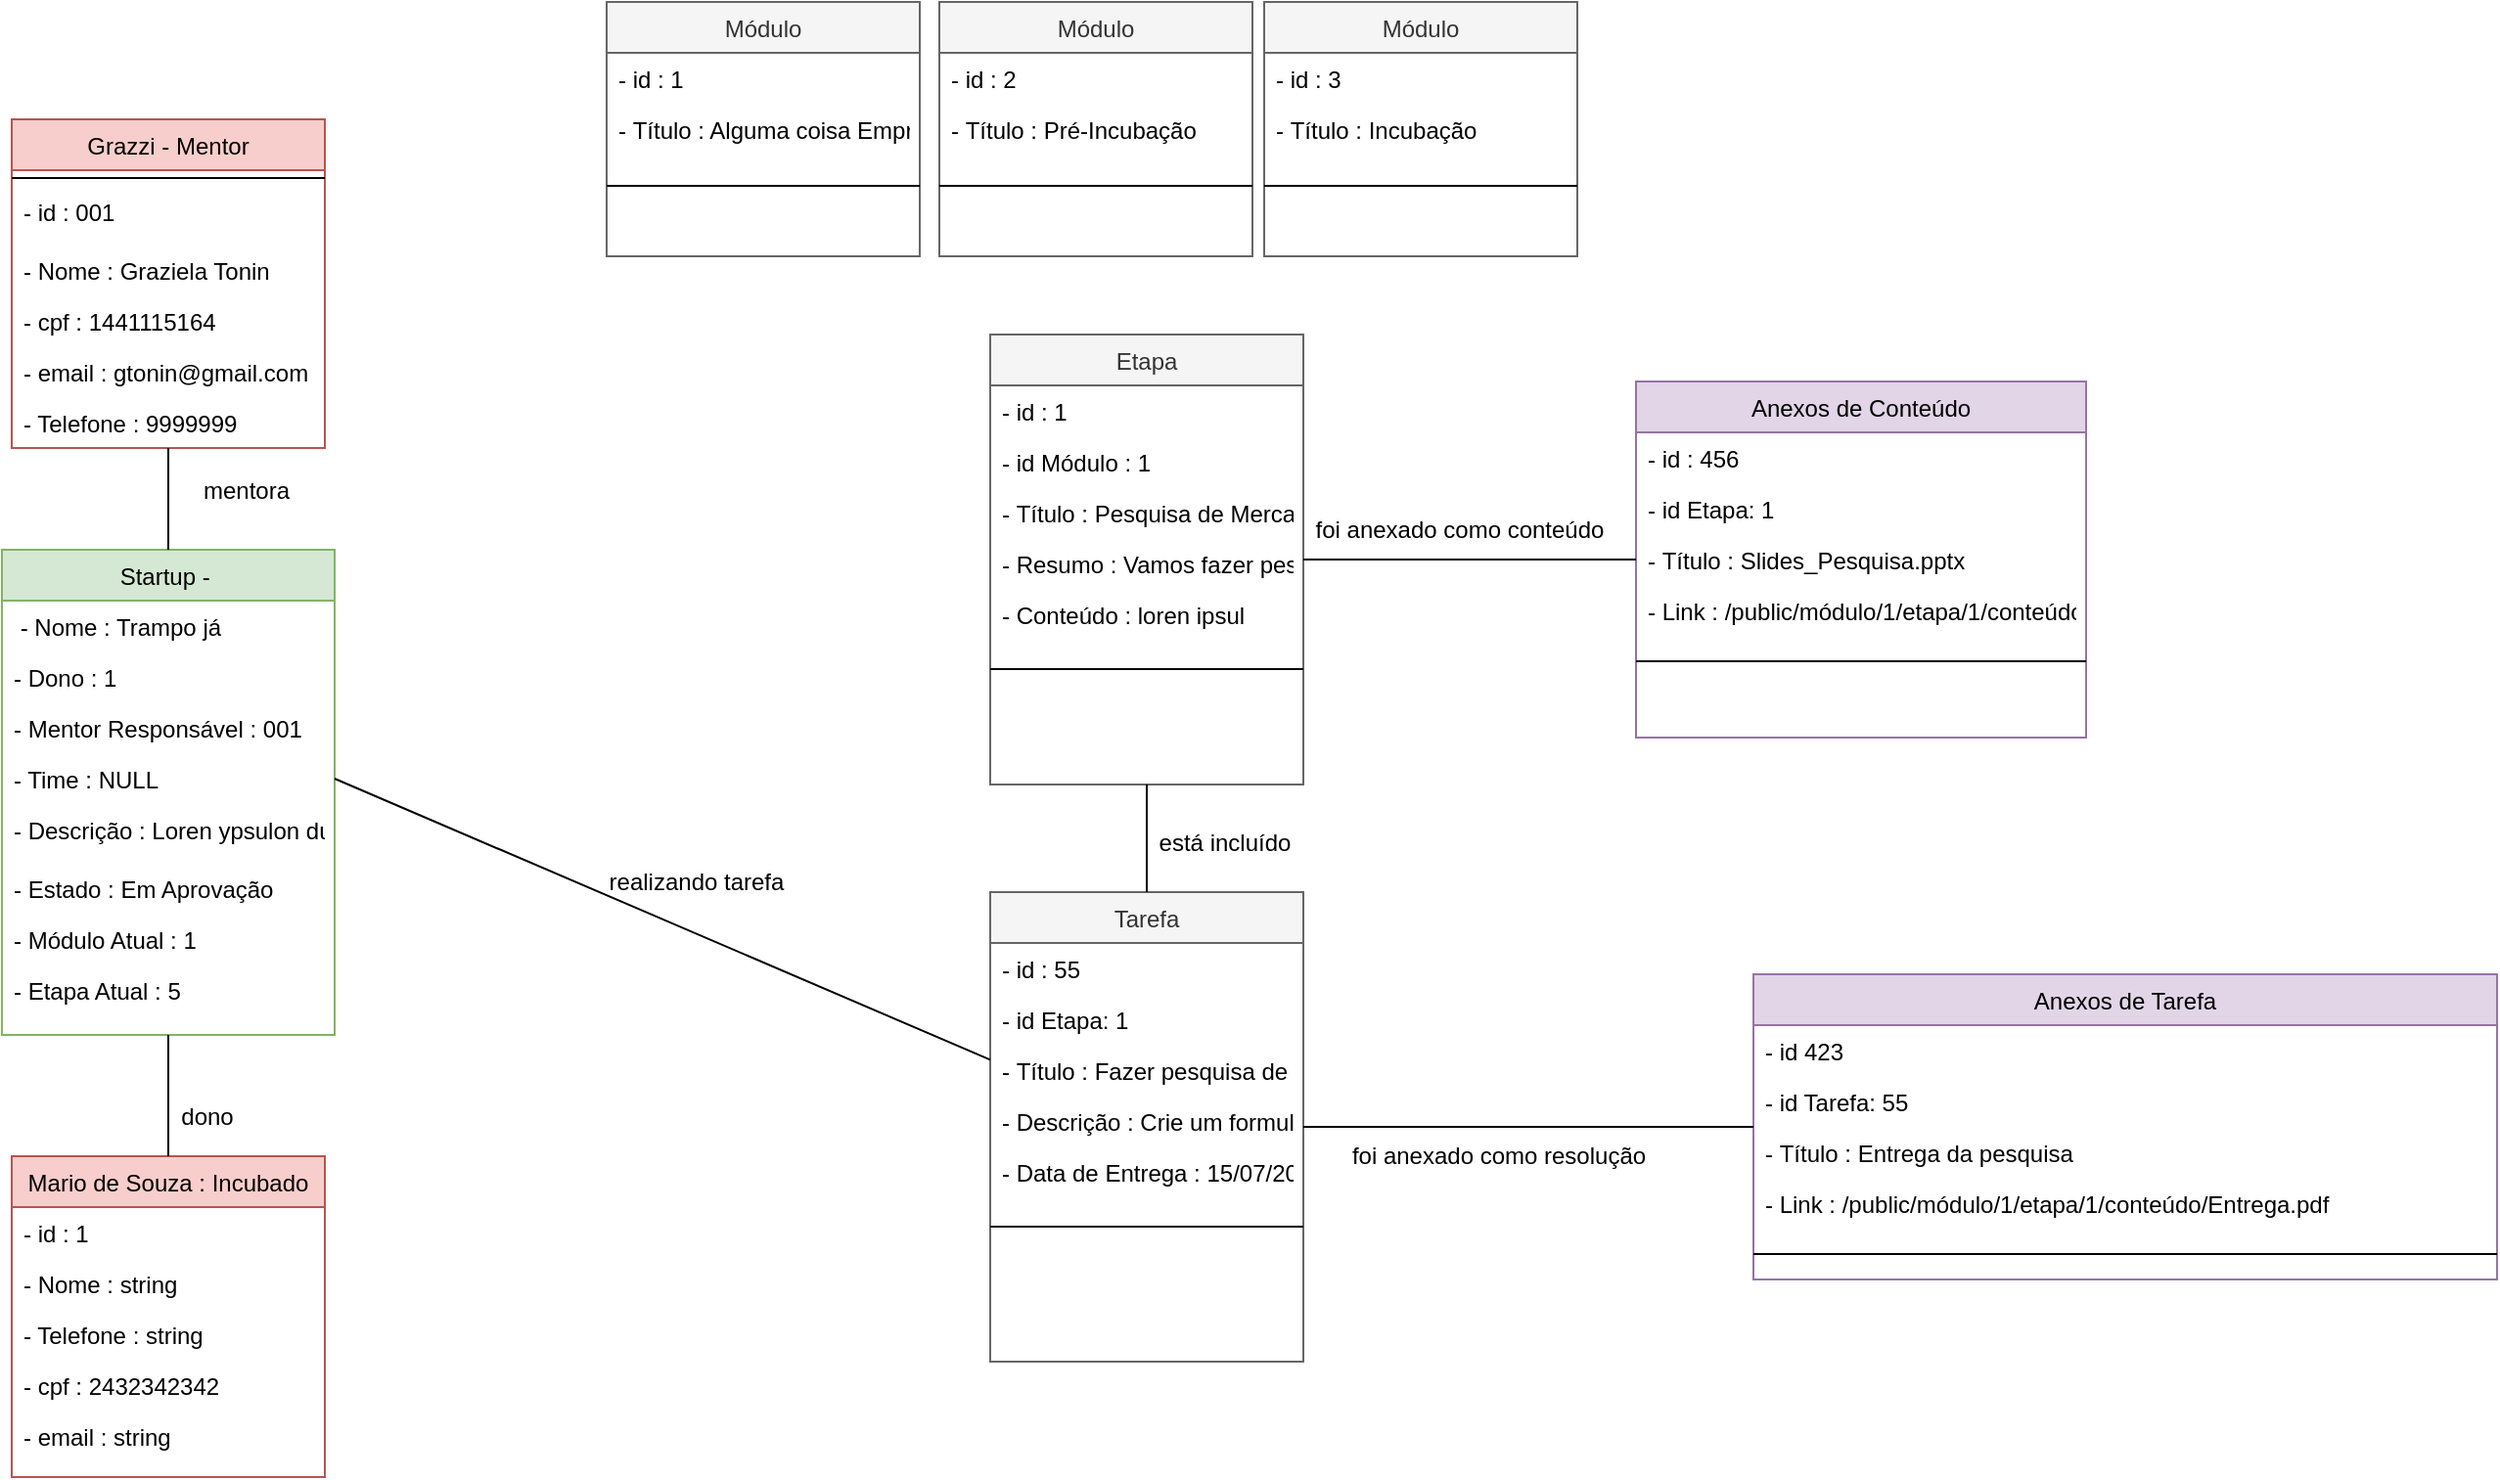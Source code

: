 <mxfile version="14.8.6" type="google"><diagram id="C5RBs43oDa-KdzZeNtuy" name="Page-1"><mxGraphModel dx="1188" dy="742" grid="1" gridSize="10" guides="1" tooltips="1" connect="1" arrows="1" fold="1" page="1" pageScale="1" pageWidth="827" pageHeight="1169" math="0" shadow="0"><root><mxCell id="WIyWlLk6GJQsqaUBKTNV-0"/><mxCell id="WIyWlLk6GJQsqaUBKTNV-1" parent="WIyWlLk6GJQsqaUBKTNV-0"/><mxCell id="idEH0w3FQwQCbUryUec5-15" value="Mario de Souza : Incubado" style="swimlane;fontStyle=0;align=center;verticalAlign=top;childLayout=stackLayout;horizontal=1;startSize=26;horizontalStack=0;resizeParent=1;resizeLast=0;collapsible=1;marginBottom=0;rounded=0;shadow=0;strokeWidth=1;fillColor=#f8cecc;strokeColor=#b85450;" vertex="1" parent="WIyWlLk6GJQsqaUBKTNV-1"><mxGeometry x="110" y="630" width="160" height="164" as="geometry"><mxRectangle x="130" y="380" width="160" height="26" as="alternateBounds"/></mxGeometry></mxCell><mxCell id="idEH0w3FQwQCbUryUec5-97" value="- id : 1" style="text;align=left;verticalAlign=top;spacingLeft=4;spacingRight=4;overflow=hidden;rotatable=0;points=[[0,0.5],[1,0.5]];portConstraint=eastwest;rounded=0;shadow=0;html=0;" vertex="1" parent="idEH0w3FQwQCbUryUec5-15"><mxGeometry y="26" width="160" height="26" as="geometry"/></mxCell><mxCell id="idEH0w3FQwQCbUryUec5-98" value="- Nome : string&#10;" style="text;align=left;verticalAlign=top;spacingLeft=4;spacingRight=4;overflow=hidden;rotatable=0;points=[[0,0.5],[1,0.5]];portConstraint=eastwest;" vertex="1" parent="idEH0w3FQwQCbUryUec5-15"><mxGeometry y="52" width="160" height="26" as="geometry"/></mxCell><mxCell id="idEH0w3FQwQCbUryUec5-99" value="- Telefone : string" style="text;align=left;verticalAlign=top;spacingLeft=4;spacingRight=4;overflow=hidden;rotatable=0;points=[[0,0.5],[1,0.5]];portConstraint=eastwest;rounded=0;shadow=0;html=0;" vertex="1" parent="idEH0w3FQwQCbUryUec5-15"><mxGeometry y="78" width="160" height="26" as="geometry"/></mxCell><mxCell id="idEH0w3FQwQCbUryUec5-101" value="- cpf : 2432342342" style="text;align=left;verticalAlign=top;spacingLeft=4;spacingRight=4;overflow=hidden;rotatable=0;points=[[0,0.5],[1,0.5]];portConstraint=eastwest;rounded=0;shadow=0;html=0;" vertex="1" parent="idEH0w3FQwQCbUryUec5-15"><mxGeometry y="104" width="160" height="26" as="geometry"/></mxCell><mxCell id="idEH0w3FQwQCbUryUec5-100" value="- email : string" style="text;align=left;verticalAlign=top;spacingLeft=4;spacingRight=4;overflow=hidden;rotatable=0;points=[[0,0.5],[1,0.5]];portConstraint=eastwest;rounded=0;shadow=0;html=0;" vertex="1" parent="idEH0w3FQwQCbUryUec5-15"><mxGeometry y="130" width="160" height="26" as="geometry"/></mxCell><mxCell id="idEH0w3FQwQCbUryUec5-24" value="Grazzi - Mentor" style="swimlane;fontStyle=0;align=center;verticalAlign=top;childLayout=stackLayout;horizontal=1;startSize=26;horizontalStack=0;resizeParent=1;resizeLast=0;collapsible=1;marginBottom=0;rounded=0;shadow=0;strokeWidth=1;fillColor=#f8cecc;strokeColor=#b85450;" vertex="1" parent="WIyWlLk6GJQsqaUBKTNV-1"><mxGeometry x="110" y="100" width="160" height="168" as="geometry"><mxRectangle x="340" y="380" width="170" height="26" as="alternateBounds"/></mxGeometry></mxCell><mxCell id="idEH0w3FQwQCbUryUec5-25" value="" style="line;html=1;strokeWidth=1;align=left;verticalAlign=middle;spacingTop=-1;spacingLeft=3;spacingRight=3;rotatable=0;labelPosition=right;points=[];portConstraint=eastwest;" vertex="1" parent="idEH0w3FQwQCbUryUec5-24"><mxGeometry y="26" width="160" height="8" as="geometry"/></mxCell><mxCell id="idEH0w3FQwQCbUryUec5-87" value="- id : 001" style="text;align=left;verticalAlign=top;spacingLeft=4;spacingRight=4;overflow=hidden;rotatable=0;points=[[0,0.5],[1,0.5]];portConstraint=eastwest;rounded=0;shadow=0;html=0;" vertex="1" parent="idEH0w3FQwQCbUryUec5-24"><mxGeometry y="34" width="160" height="30" as="geometry"/></mxCell><mxCell id="idEH0w3FQwQCbUryUec5-88" value="- Nome : Graziela Tonin&#10;" style="text;align=left;verticalAlign=top;spacingLeft=4;spacingRight=4;overflow=hidden;rotatable=0;points=[[0,0.5],[1,0.5]];portConstraint=eastwest;" vertex="1" parent="idEH0w3FQwQCbUryUec5-24"><mxGeometry y="64" width="160" height="26" as="geometry"/></mxCell><mxCell id="idEH0w3FQwQCbUryUec5-91" value="- cpf : 1441115164" style="text;align=left;verticalAlign=top;spacingLeft=4;spacingRight=4;overflow=hidden;rotatable=0;points=[[0,0.5],[1,0.5]];portConstraint=eastwest;rounded=0;shadow=0;html=0;" vertex="1" parent="idEH0w3FQwQCbUryUec5-24"><mxGeometry y="90" width="160" height="26" as="geometry"/></mxCell><mxCell id="idEH0w3FQwQCbUryUec5-90" value="- email : gtonin@gmail.com" style="text;align=left;verticalAlign=top;spacingLeft=4;spacingRight=4;overflow=hidden;rotatable=0;points=[[0,0.5],[1,0.5]];portConstraint=eastwest;rounded=0;shadow=0;html=0;" vertex="1" parent="idEH0w3FQwQCbUryUec5-24"><mxGeometry y="116" width="160" height="26" as="geometry"/></mxCell><mxCell id="idEH0w3FQwQCbUryUec5-89" value="- Telefone : 9999999" style="text;align=left;verticalAlign=top;spacingLeft=4;spacingRight=4;overflow=hidden;rotatable=0;points=[[0,0.5],[1,0.5]];portConstraint=eastwest;rounded=0;shadow=0;html=0;" vertex="1" parent="idEH0w3FQwQCbUryUec5-24"><mxGeometry y="142" width="160" height="26" as="geometry"/></mxCell><mxCell id="idEH0w3FQwQCbUryUec5-28" value="Startup - " style="swimlane;fontStyle=0;align=center;verticalAlign=top;childLayout=stackLayout;horizontal=1;startSize=26;horizontalStack=0;resizeParent=1;resizeLast=0;collapsible=1;marginBottom=0;rounded=0;shadow=0;strokeWidth=1;fillColor=#d5e8d4;strokeColor=#82b366;" vertex="1" parent="WIyWlLk6GJQsqaUBKTNV-1"><mxGeometry x="105" y="320" width="170" height="248" as="geometry"><mxRectangle x="550" y="140" width="160" height="26" as="alternateBounds"/></mxGeometry></mxCell><mxCell id="idEH0w3FQwQCbUryUec5-29" value=" - Nome : Trampo já" style="text;align=left;verticalAlign=top;spacingLeft=4;spacingRight=4;overflow=hidden;rotatable=0;points=[[0,0.5],[1,0.5]];portConstraint=eastwest;" vertex="1" parent="idEH0w3FQwQCbUryUec5-28"><mxGeometry y="26" width="170" height="26" as="geometry"/></mxCell><mxCell id="idEH0w3FQwQCbUryUec5-30" value="- Dono : 1" style="text;align=left;verticalAlign=top;spacingLeft=4;spacingRight=4;overflow=hidden;rotatable=0;points=[[0,0.5],[1,0.5]];portConstraint=eastwest;" vertex="1" parent="idEH0w3FQwQCbUryUec5-28"><mxGeometry y="52" width="170" height="26" as="geometry"/></mxCell><mxCell id="idEH0w3FQwQCbUryUec5-31" value="- Mentor Responsável : 001" style="text;align=left;verticalAlign=top;spacingLeft=4;spacingRight=4;overflow=hidden;rotatable=0;points=[[0,0.5],[1,0.5]];portConstraint=eastwest;" vertex="1" parent="idEH0w3FQwQCbUryUec5-28"><mxGeometry y="78" width="170" height="26" as="geometry"/></mxCell><mxCell id="idEH0w3FQwQCbUryUec5-32" value="- Time : NULL" style="text;align=left;verticalAlign=top;spacingLeft=4;spacingRight=4;overflow=hidden;rotatable=0;points=[[0,0.5],[1,0.5]];portConstraint=eastwest;" vertex="1" parent="idEH0w3FQwQCbUryUec5-28"><mxGeometry y="104" width="170" height="26" as="geometry"/></mxCell><mxCell id="idEH0w3FQwQCbUryUec5-33" value="- Descrição : Loren ypsulon dumores nack" style="text;align=left;verticalAlign=top;spacingLeft=4;spacingRight=4;overflow=hidden;rotatable=0;points=[[0,0.5],[1,0.5]];portConstraint=eastwest;rounded=0;shadow=0;html=0;" vertex="1" parent="idEH0w3FQwQCbUryUec5-28"><mxGeometry y="130" width="170" height="30" as="geometry"/></mxCell><mxCell id="idEH0w3FQwQCbUryUec5-34" value="- Estado : Em Aprovação" style="text;align=left;verticalAlign=top;spacingLeft=4;spacingRight=4;overflow=hidden;rotatable=0;points=[[0,0.5],[1,0.5]];portConstraint=eastwest;rounded=0;shadow=0;html=0;" vertex="1" parent="idEH0w3FQwQCbUryUec5-28"><mxGeometry y="160" width="170" height="26" as="geometry"/></mxCell><mxCell id="idEH0w3FQwQCbUryUec5-35" value="- Módulo Atual : 1" style="text;align=left;verticalAlign=top;spacingLeft=4;spacingRight=4;overflow=hidden;rotatable=0;points=[[0,0.5],[1,0.5]];portConstraint=eastwest;rounded=0;shadow=0;html=0;" vertex="1" parent="idEH0w3FQwQCbUryUec5-28"><mxGeometry y="186" width="170" height="26" as="geometry"/></mxCell><mxCell id="idEH0w3FQwQCbUryUec5-36" value="- Etapa Atual : 5" style="text;align=left;verticalAlign=top;spacingLeft=4;spacingRight=4;overflow=hidden;rotatable=0;points=[[0,0.5],[1,0.5]];portConstraint=eastwest;rounded=0;shadow=0;html=0;" vertex="1" parent="idEH0w3FQwQCbUryUec5-28"><mxGeometry y="212" width="170" height="26" as="geometry"/></mxCell><mxCell id="idEH0w3FQwQCbUryUec5-38" value="Módulo&#10;" style="swimlane;fontStyle=0;align=center;verticalAlign=top;childLayout=stackLayout;horizontal=1;startSize=26;horizontalStack=0;resizeParent=1;resizeLast=0;collapsible=1;marginBottom=0;rounded=0;shadow=0;strokeWidth=1;fillColor=#f5f5f5;strokeColor=#666666;fontColor=#333333;" vertex="1" parent="WIyWlLk6GJQsqaUBKTNV-1"><mxGeometry x="414" y="40" width="160" height="130" as="geometry"><mxRectangle x="130" y="380" width="160" height="26" as="alternateBounds"/></mxGeometry></mxCell><mxCell id="idEH0w3FQwQCbUryUec5-39" value="- id : 1" style="text;align=left;verticalAlign=top;spacingLeft=4;spacingRight=4;overflow=hidden;rotatable=0;points=[[0,0.5],[1,0.5]];portConstraint=eastwest;rounded=0;shadow=0;html=0;" vertex="1" parent="idEH0w3FQwQCbUryUec5-38"><mxGeometry y="26" width="160" height="26" as="geometry"/></mxCell><mxCell id="idEH0w3FQwQCbUryUec5-40" value="- Título : Alguma coisa Empresarial&#10;" style="text;align=left;verticalAlign=top;spacingLeft=4;spacingRight=4;overflow=hidden;rotatable=0;points=[[0,0.5],[1,0.5]];portConstraint=eastwest;" vertex="1" parent="idEH0w3FQwQCbUryUec5-38"><mxGeometry y="52" width="160" height="26" as="geometry"/></mxCell><mxCell id="idEH0w3FQwQCbUryUec5-41" value="" style="line;html=1;strokeWidth=1;align=left;verticalAlign=middle;spacingTop=-1;spacingLeft=3;spacingRight=3;rotatable=0;labelPosition=right;points=[];portConstraint=eastwest;" vertex="1" parent="idEH0w3FQwQCbUryUec5-38"><mxGeometry y="78" width="160" height="32" as="geometry"/></mxCell><mxCell id="idEH0w3FQwQCbUryUec5-44" value="Tarefa&#10;" style="swimlane;fontStyle=0;align=center;verticalAlign=top;childLayout=stackLayout;horizontal=1;startSize=26;horizontalStack=0;resizeParent=1;resizeLast=0;collapsible=1;marginBottom=0;rounded=0;shadow=0;strokeWidth=1;fillColor=#f5f5f5;strokeColor=#666666;fontColor=#333333;" vertex="1" parent="WIyWlLk6GJQsqaUBKTNV-1"><mxGeometry x="610" y="495" width="160" height="240" as="geometry"><mxRectangle x="610" y="600" width="160" height="26" as="alternateBounds"/></mxGeometry></mxCell><mxCell id="idEH0w3FQwQCbUryUec5-45" value="- id : 55" style="text;align=left;verticalAlign=top;spacingLeft=4;spacingRight=4;overflow=hidden;rotatable=0;points=[[0,0.5],[1,0.5]];portConstraint=eastwest;rounded=0;shadow=0;html=0;" vertex="1" parent="idEH0w3FQwQCbUryUec5-44"><mxGeometry y="26" width="160" height="26" as="geometry"/></mxCell><mxCell id="idEH0w3FQwQCbUryUec5-46" value="- id Etapa: 1" style="text;align=left;verticalAlign=top;spacingLeft=4;spacingRight=4;overflow=hidden;rotatable=0;points=[[0,0.5],[1,0.5]];portConstraint=eastwest;rounded=0;shadow=0;html=0;" vertex="1" parent="idEH0w3FQwQCbUryUec5-44"><mxGeometry y="52" width="160" height="26" as="geometry"/></mxCell><mxCell id="idEH0w3FQwQCbUryUec5-47" value="- Título : Fazer pesquisa de mercado" style="text;align=left;verticalAlign=top;spacingLeft=4;spacingRight=4;overflow=hidden;rotatable=0;points=[[0,0.5],[1,0.5]];portConstraint=eastwest;" vertex="1" parent="idEH0w3FQwQCbUryUec5-44"><mxGeometry y="78" width="160" height="26" as="geometry"/></mxCell><mxCell id="idEH0w3FQwQCbUryUec5-48" value="- Descrição : Crie um formulário e distribua para receber informação para sua pesquisa" style="text;align=left;verticalAlign=top;spacingLeft=4;spacingRight=4;overflow=hidden;rotatable=0;points=[[0,0.5],[1,0.5]];portConstraint=eastwest;" vertex="1" parent="idEH0w3FQwQCbUryUec5-44"><mxGeometry y="104" width="160" height="26" as="geometry"/></mxCell><mxCell id="idEH0w3FQwQCbUryUec5-49" value="- Data de Entrega : 15/07/2021 16:00" style="text;align=left;verticalAlign=top;spacingLeft=4;spacingRight=4;overflow=hidden;rotatable=0;points=[[0,0.5],[1,0.5]];portConstraint=eastwest;" vertex="1" parent="idEH0w3FQwQCbUryUec5-44"><mxGeometry y="130" width="160" height="26" as="geometry"/></mxCell><mxCell id="idEH0w3FQwQCbUryUec5-51" value="" style="line;html=1;strokeWidth=1;align=left;verticalAlign=middle;spacingTop=-1;spacingLeft=3;spacingRight=3;rotatable=0;labelPosition=right;points=[];portConstraint=eastwest;" vertex="1" parent="idEH0w3FQwQCbUryUec5-44"><mxGeometry y="156" width="160" height="30" as="geometry"/></mxCell><mxCell id="idEH0w3FQwQCbUryUec5-55" value="Etapa&#10;" style="swimlane;fontStyle=0;align=center;verticalAlign=top;childLayout=stackLayout;horizontal=1;startSize=26;horizontalStack=0;resizeParent=1;resizeLast=0;collapsible=1;marginBottom=0;rounded=0;shadow=0;strokeWidth=1;fillColor=#f5f5f5;strokeColor=#666666;fontColor=#333333;" vertex="1" parent="WIyWlLk6GJQsqaUBKTNV-1"><mxGeometry x="610" y="210" width="160" height="230" as="geometry"><mxRectangle x="130" y="380" width="160" height="26" as="alternateBounds"/></mxGeometry></mxCell><mxCell id="idEH0w3FQwQCbUryUec5-56" value="- id : 1" style="text;align=left;verticalAlign=top;spacingLeft=4;spacingRight=4;overflow=hidden;rotatable=0;points=[[0,0.5],[1,0.5]];portConstraint=eastwest;rounded=0;shadow=0;html=0;" vertex="1" parent="idEH0w3FQwQCbUryUec5-55"><mxGeometry y="26" width="160" height="26" as="geometry"/></mxCell><mxCell id="idEH0w3FQwQCbUryUec5-57" value="- id Módulo : 1" style="text;align=left;verticalAlign=top;spacingLeft=4;spacingRight=4;overflow=hidden;rotatable=0;points=[[0,0.5],[1,0.5]];portConstraint=eastwest;rounded=0;shadow=0;html=0;" vertex="1" parent="idEH0w3FQwQCbUryUec5-55"><mxGeometry y="52" width="160" height="26" as="geometry"/></mxCell><mxCell id="idEH0w3FQwQCbUryUec5-58" value="- Título : Pesquisa de Mercado" style="text;align=left;verticalAlign=top;spacingLeft=4;spacingRight=4;overflow=hidden;rotatable=0;points=[[0,0.5],[1,0.5]];portConstraint=eastwest;" vertex="1" parent="idEH0w3FQwQCbUryUec5-55"><mxGeometry y="78" width="160" height="26" as="geometry"/></mxCell><mxCell id="idEH0w3FQwQCbUryUec5-59" value="- Resumo : Vamos fazer pesquisa sobre o mercado no mercado" style="text;align=left;verticalAlign=top;spacingLeft=4;spacingRight=4;overflow=hidden;rotatable=0;points=[[0,0.5],[1,0.5]];portConstraint=eastwest;" vertex="1" parent="idEH0w3FQwQCbUryUec5-55"><mxGeometry y="104" width="160" height="26" as="geometry"/></mxCell><mxCell id="idEH0w3FQwQCbUryUec5-60" value="- Conteúdo : loren ipsul" style="text;align=left;verticalAlign=top;spacingLeft=4;spacingRight=4;overflow=hidden;rotatable=0;points=[[0,0.5],[1,0.5]];portConstraint=eastwest;" vertex="1" parent="idEH0w3FQwQCbUryUec5-55"><mxGeometry y="130" width="160" height="26" as="geometry"/></mxCell><mxCell id="idEH0w3FQwQCbUryUec5-62" value="" style="line;html=1;strokeWidth=1;align=left;verticalAlign=middle;spacingTop=-1;spacingLeft=3;spacingRight=3;rotatable=0;labelPosition=right;points=[];portConstraint=eastwest;" vertex="1" parent="idEH0w3FQwQCbUryUec5-55"><mxGeometry y="156" width="160" height="30" as="geometry"/></mxCell><mxCell id="idEH0w3FQwQCbUryUec5-71" value="Anexos de Tarefa" style="swimlane;fontStyle=0;align=center;verticalAlign=top;childLayout=stackLayout;horizontal=1;startSize=26;horizontalStack=0;resizeParent=1;resizeLast=0;collapsible=1;marginBottom=0;rounded=0;shadow=0;strokeWidth=1;fillColor=#e1d5e7;strokeColor=#9673a6;" vertex="1" parent="WIyWlLk6GJQsqaUBKTNV-1"><mxGeometry x="1000" y="537" width="380" height="156" as="geometry"><mxRectangle x="130" y="380" width="160" height="26" as="alternateBounds"/></mxGeometry></mxCell><mxCell id="idEH0w3FQwQCbUryUec5-118" value="- id 423" style="text;align=left;verticalAlign=top;spacingLeft=4;spacingRight=4;overflow=hidden;rotatable=0;points=[[0,0.5],[1,0.5]];portConstraint=eastwest;" vertex="1" parent="idEH0w3FQwQCbUryUec5-71"><mxGeometry y="26" width="380" height="26" as="geometry"/></mxCell><mxCell id="AE3mIe5BvVjLfyyiNC94-16" value="- id Tarefa: 55" style="text;align=left;verticalAlign=top;spacingLeft=4;spacingRight=4;overflow=hidden;rotatable=0;points=[[0,0.5],[1,0.5]];portConstraint=eastwest;" vertex="1" parent="idEH0w3FQwQCbUryUec5-71"><mxGeometry y="52" width="380" height="26" as="geometry"/></mxCell><mxCell id="idEH0w3FQwQCbUryUec5-116" value="- Título : Entrega da pesquisa" style="text;align=left;verticalAlign=top;spacingLeft=4;spacingRight=4;overflow=hidden;rotatable=0;points=[[0,0.5],[1,0.5]];portConstraint=eastwest;" vertex="1" parent="idEH0w3FQwQCbUryUec5-71"><mxGeometry y="78" width="380" height="26" as="geometry"/></mxCell><mxCell id="idEH0w3FQwQCbUryUec5-122" value="- Link : /public/módulo/1/etapa/1/conteúdo/Entrega.pdf" style="text;align=left;verticalAlign=top;spacingLeft=4;spacingRight=4;overflow=hidden;rotatable=0;points=[[0,0.5],[1,0.5]];portConstraint=eastwest;" vertex="1" parent="idEH0w3FQwQCbUryUec5-71"><mxGeometry y="104" width="380" height="26" as="geometry"/></mxCell><mxCell id="idEH0w3FQwQCbUryUec5-72" value="" style="line;html=1;strokeWidth=1;align=left;verticalAlign=middle;spacingTop=-1;spacingLeft=3;spacingRight=3;rotatable=0;labelPosition=right;points=[];portConstraint=eastwest;" vertex="1" parent="idEH0w3FQwQCbUryUec5-71"><mxGeometry y="130" width="380" height="26" as="geometry"/></mxCell><mxCell id="AE3mIe5BvVjLfyyiNC94-0" value="Módulo&#10;" style="swimlane;fontStyle=0;align=center;verticalAlign=top;childLayout=stackLayout;horizontal=1;startSize=26;horizontalStack=0;resizeParent=1;resizeLast=0;collapsible=1;marginBottom=0;rounded=0;shadow=0;strokeWidth=1;fillColor=#f5f5f5;strokeColor=#666666;fontColor=#333333;" vertex="1" parent="WIyWlLk6GJQsqaUBKTNV-1"><mxGeometry x="584" y="40" width="160" height="130" as="geometry"><mxRectangle x="130" y="380" width="160" height="26" as="alternateBounds"/></mxGeometry></mxCell><mxCell id="AE3mIe5BvVjLfyyiNC94-1" value="- id : 2" style="text;align=left;verticalAlign=top;spacingLeft=4;spacingRight=4;overflow=hidden;rotatable=0;points=[[0,0.5],[1,0.5]];portConstraint=eastwest;rounded=0;shadow=0;html=0;" vertex="1" parent="AE3mIe5BvVjLfyyiNC94-0"><mxGeometry y="26" width="160" height="26" as="geometry"/></mxCell><mxCell id="AE3mIe5BvVjLfyyiNC94-2" value="- Título : Pré-Incubação" style="text;align=left;verticalAlign=top;spacingLeft=4;spacingRight=4;overflow=hidden;rotatable=0;points=[[0,0.5],[1,0.5]];portConstraint=eastwest;" vertex="1" parent="AE3mIe5BvVjLfyyiNC94-0"><mxGeometry y="52" width="160" height="26" as="geometry"/></mxCell><mxCell id="AE3mIe5BvVjLfyyiNC94-3" value="" style="line;html=1;strokeWidth=1;align=left;verticalAlign=middle;spacingTop=-1;spacingLeft=3;spacingRight=3;rotatable=0;labelPosition=right;points=[];portConstraint=eastwest;" vertex="1" parent="AE3mIe5BvVjLfyyiNC94-0"><mxGeometry y="78" width="160" height="32" as="geometry"/></mxCell><mxCell id="AE3mIe5BvVjLfyyiNC94-4" value="Módulo&#10;" style="swimlane;fontStyle=0;align=center;verticalAlign=top;childLayout=stackLayout;horizontal=1;startSize=26;horizontalStack=0;resizeParent=1;resizeLast=0;collapsible=1;marginBottom=0;rounded=0;shadow=0;strokeWidth=1;fillColor=#f5f5f5;strokeColor=#666666;fontColor=#333333;" vertex="1" parent="WIyWlLk6GJQsqaUBKTNV-1"><mxGeometry x="750" y="40" width="160" height="130" as="geometry"><mxRectangle x="130" y="380" width="160" height="26" as="alternateBounds"/></mxGeometry></mxCell><mxCell id="AE3mIe5BvVjLfyyiNC94-5" value="- id : 3" style="text;align=left;verticalAlign=top;spacingLeft=4;spacingRight=4;overflow=hidden;rotatable=0;points=[[0,0.5],[1,0.5]];portConstraint=eastwest;rounded=0;shadow=0;html=0;" vertex="1" parent="AE3mIe5BvVjLfyyiNC94-4"><mxGeometry y="26" width="160" height="26" as="geometry"/></mxCell><mxCell id="AE3mIe5BvVjLfyyiNC94-6" value="- Título : Incubação" style="text;align=left;verticalAlign=top;spacingLeft=4;spacingRight=4;overflow=hidden;rotatable=0;points=[[0,0.5],[1,0.5]];portConstraint=eastwest;" vertex="1" parent="AE3mIe5BvVjLfyyiNC94-4"><mxGeometry y="52" width="160" height="26" as="geometry"/></mxCell><mxCell id="AE3mIe5BvVjLfyyiNC94-7" value="" style="line;html=1;strokeWidth=1;align=left;verticalAlign=middle;spacingTop=-1;spacingLeft=3;spacingRight=3;rotatable=0;labelPosition=right;points=[];portConstraint=eastwest;" vertex="1" parent="AE3mIe5BvVjLfyyiNC94-4"><mxGeometry y="78" width="160" height="32" as="geometry"/></mxCell><mxCell id="idEH0w3FQwQCbUryUec5-102" value="" style="endArrow=none;html=1;exitX=0.5;exitY=1;exitDx=0;exitDy=0;entryX=0.5;entryY=0;entryDx=0;entryDy=0;" edge="1" parent="WIyWlLk6GJQsqaUBKTNV-1" source="idEH0w3FQwQCbUryUec5-55" target="idEH0w3FQwQCbUryUec5-44"><mxGeometry width="50" height="50" relative="1" as="geometry"><mxPoint x="980" y="490" as="sourcePoint"/><mxPoint x="1030" y="440" as="targetPoint"/></mxGeometry></mxCell><mxCell id="AE3mIe5BvVjLfyyiNC94-8" value="Anexos de Conteúdo" style="swimlane;fontStyle=0;align=center;verticalAlign=top;childLayout=stackLayout;horizontal=1;startSize=26;horizontalStack=0;resizeParent=1;resizeLast=0;collapsible=1;marginBottom=0;rounded=0;shadow=0;strokeWidth=1;fillColor=#e1d5e7;strokeColor=#9673a6;" vertex="1" parent="WIyWlLk6GJQsqaUBKTNV-1"><mxGeometry x="940" y="234" width="230" height="182" as="geometry"><mxRectangle x="130" y="380" width="160" height="26" as="alternateBounds"/></mxGeometry></mxCell><mxCell id="AE3mIe5BvVjLfyyiNC94-10" value="- id : 456" style="text;align=left;verticalAlign=top;spacingLeft=4;spacingRight=4;overflow=hidden;rotatable=0;points=[[0,0.5],[1,0.5]];portConstraint=eastwest;rounded=0;shadow=0;html=0;" vertex="1" parent="AE3mIe5BvVjLfyyiNC94-8"><mxGeometry y="26" width="230" height="26" as="geometry"/></mxCell><mxCell id="AE3mIe5BvVjLfyyiNC94-14" value="- id Etapa: 1" style="text;align=left;verticalAlign=top;spacingLeft=4;spacingRight=4;overflow=hidden;rotatable=0;points=[[0,0.5],[1,0.5]];portConstraint=eastwest;rounded=0;shadow=0;html=0;" vertex="1" parent="AE3mIe5BvVjLfyyiNC94-8"><mxGeometry y="52" width="230" height="26" as="geometry"/></mxCell><mxCell id="AE3mIe5BvVjLfyyiNC94-11" value="- Título : Slides_Pesquisa.pptx" style="text;align=left;verticalAlign=top;spacingLeft=4;spacingRight=4;overflow=hidden;rotatable=0;points=[[0,0.5],[1,0.5]];portConstraint=eastwest;" vertex="1" parent="AE3mIe5BvVjLfyyiNC94-8"><mxGeometry y="78" width="230" height="26" as="geometry"/></mxCell><mxCell id="AE3mIe5BvVjLfyyiNC94-13" value="- Link : /public/módulo/1/etapa/1/conteúdo/Slides_Pesquisa.pptx" style="text;align=left;verticalAlign=top;spacingLeft=4;spacingRight=4;overflow=hidden;rotatable=0;points=[[0,0.5],[1,0.5]];portConstraint=eastwest;" vertex="1" parent="AE3mIe5BvVjLfyyiNC94-8"><mxGeometry y="104" width="230" height="26" as="geometry"/></mxCell><mxCell id="AE3mIe5BvVjLfyyiNC94-9" value="" style="line;html=1;strokeWidth=1;align=left;verticalAlign=middle;spacingTop=-1;spacingLeft=3;spacingRight=3;rotatable=0;labelPosition=right;points=[];portConstraint=eastwest;" vertex="1" parent="AE3mIe5BvVjLfyyiNC94-8"><mxGeometry y="130" width="230" height="26" as="geometry"/></mxCell><mxCell id="idEH0w3FQwQCbUryUec5-105" value="" style="endArrow=none;html=1;exitX=0.5;exitY=1;exitDx=0;exitDy=0;entryX=0.5;entryY=0;entryDx=0;entryDy=0;" edge="1" parent="WIyWlLk6GJQsqaUBKTNV-1" source="idEH0w3FQwQCbUryUec5-28" target="idEH0w3FQwQCbUryUec5-15"><mxGeometry width="50" height="50" relative="1" as="geometry"><mxPoint x="470" y="420" as="sourcePoint"/><mxPoint x="520" y="370" as="targetPoint"/></mxGeometry></mxCell><mxCell id="idEH0w3FQwQCbUryUec5-106" value="" style="endArrow=none;html=1;exitX=0.5;exitY=0;exitDx=0;exitDy=0;" edge="1" parent="WIyWlLk6GJQsqaUBKTNV-1" source="idEH0w3FQwQCbUryUec5-28" target="idEH0w3FQwQCbUryUec5-24"><mxGeometry width="50" height="50" relative="1" as="geometry"><mxPoint x="470" y="420" as="sourcePoint"/><mxPoint x="520" y="370" as="targetPoint"/></mxGeometry></mxCell><mxCell id="idEH0w3FQwQCbUryUec5-107" value="dono" style="text;html=1;strokeColor=none;fillColor=none;align=center;verticalAlign=middle;whiteSpace=wrap;rounded=0;" vertex="1" parent="WIyWlLk6GJQsqaUBKTNV-1"><mxGeometry x="190" y="600" width="40" height="20" as="geometry"/></mxCell><mxCell id="idEH0w3FQwQCbUryUec5-109" value="mentora" style="text;html=1;strokeColor=none;fillColor=none;align=center;verticalAlign=middle;whiteSpace=wrap;rounded=0;" vertex="1" parent="WIyWlLk6GJQsqaUBKTNV-1"><mxGeometry x="210" y="280" width="40" height="20" as="geometry"/></mxCell><mxCell id="idEH0w3FQwQCbUryUec5-110" value="" style="endArrow=none;html=1;exitX=1;exitY=0.5;exitDx=0;exitDy=0;" edge="1" parent="WIyWlLk6GJQsqaUBKTNV-1" source="idEH0w3FQwQCbUryUec5-32" target="idEH0w3FQwQCbUryUec5-44"><mxGeometry width="50" height="50" relative="1" as="geometry"><mxPoint x="720" y="510" as="sourcePoint"/><mxPoint x="770" y="460" as="targetPoint"/></mxGeometry></mxCell><mxCell id="idEH0w3FQwQCbUryUec5-111" value="realizando tarefa" style="text;html=1;strokeColor=none;fillColor=none;align=center;verticalAlign=middle;whiteSpace=wrap;rounded=0;" vertex="1" parent="WIyWlLk6GJQsqaUBKTNV-1"><mxGeometry x="410" y="480" width="100" height="20" as="geometry"/></mxCell><mxCell id="idEH0w3FQwQCbUryUec5-113" value="está incluído" style="text;html=1;strokeColor=none;fillColor=none;align=center;verticalAlign=middle;whiteSpace=wrap;rounded=0;" vertex="1" parent="WIyWlLk6GJQsqaUBKTNV-1"><mxGeometry x="690" y="460" width="80" height="20" as="geometry"/></mxCell><mxCell id="idEH0w3FQwQCbUryUec5-114" value="foi anexado como resolução" style="text;html=1;strokeColor=none;fillColor=none;align=center;verticalAlign=middle;whiteSpace=wrap;rounded=0;" vertex="1" parent="WIyWlLk6GJQsqaUBKTNV-1"><mxGeometry x="770" y="620" width="200" height="20" as="geometry"/></mxCell><mxCell id="idEH0w3FQwQCbUryUec5-115" value="" style="endArrow=none;html=1;" edge="1" parent="WIyWlLk6GJQsqaUBKTNV-1" source="idEH0w3FQwQCbUryUec5-44" target="idEH0w3FQwQCbUryUec5-71"><mxGeometry width="50" height="50" relative="1" as="geometry"><mxPoint x="1000" y="440" as="sourcePoint"/><mxPoint x="1050" y="390" as="targetPoint"/></mxGeometry></mxCell><mxCell id="idEH0w3FQwQCbUryUec5-119" value="" style="endArrow=none;html=1;" edge="1" parent="WIyWlLk6GJQsqaUBKTNV-1" source="idEH0w3FQwQCbUryUec5-55" target="AE3mIe5BvVjLfyyiNC94-8"><mxGeometry width="50" height="50" relative="1" as="geometry"><mxPoint x="1000" y="440" as="sourcePoint"/><mxPoint x="1050" y="390" as="targetPoint"/></mxGeometry></mxCell><mxCell id="idEH0w3FQwQCbUryUec5-120" value="foi anexado como conteúdo" style="text;html=1;strokeColor=none;fillColor=none;align=center;verticalAlign=middle;whiteSpace=wrap;rounded=0;" vertex="1" parent="WIyWlLk6GJQsqaUBKTNV-1"><mxGeometry x="760" y="300" width="180" height="20" as="geometry"/></mxCell></root></mxGraphModel></diagram></mxfile>